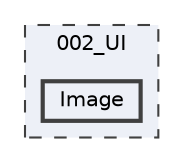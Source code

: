 digraph "002_UI/Image"
{
 // LATEX_PDF_SIZE
  bgcolor="transparent";
  edge [fontname=Helvetica,fontsize=10,labelfontname=Helvetica,labelfontsize=10];
  node [fontname=Helvetica,fontsize=10,shape=box,height=0.2,width=0.4];
  compound=true
  subgraph clusterdir_7c99f2a1ff81663d3f3b54142ef80e6d {
    graph [ bgcolor="#edf0f7", pencolor="grey25", label="002_UI", fontname=Helvetica,fontsize=10 style="filled,dashed", URL="dir_7c99f2a1ff81663d3f3b54142ef80e6d.html",tooltip=""]
  dir_7a6840c9340dc27e726b2a3fd3df9e14 [label="Image", fillcolor="#edf0f7", color="grey25", style="filled,bold", URL="dir_7a6840c9340dc27e726b2a3fd3df9e14.html",tooltip=""];
  }
}
